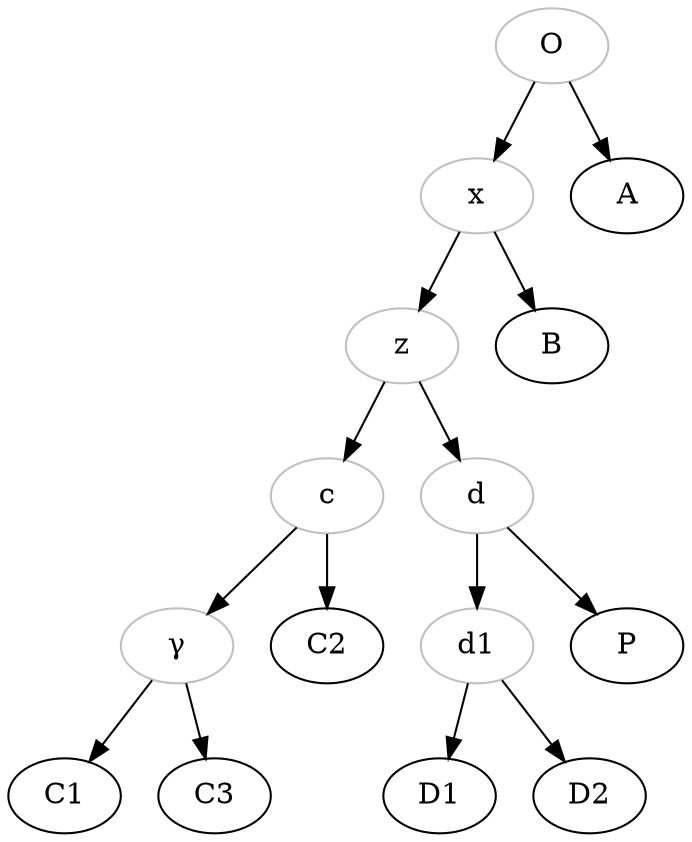 digraph {
c[color="grey"];
d[color="grey"];
d1[color="grey"];
gamma[label="γ", color="grey"];
O[color="grey"];
x[color="grey"];
z[color="grey"];
O->A;
O->x;
x->B;
x->z;
z->c;
c->gamma;
gamma->C1;
gamma->C3;
c->C2;
z->d;
d->d1;
d1->D1;
d1->D2;
d->P;
}
